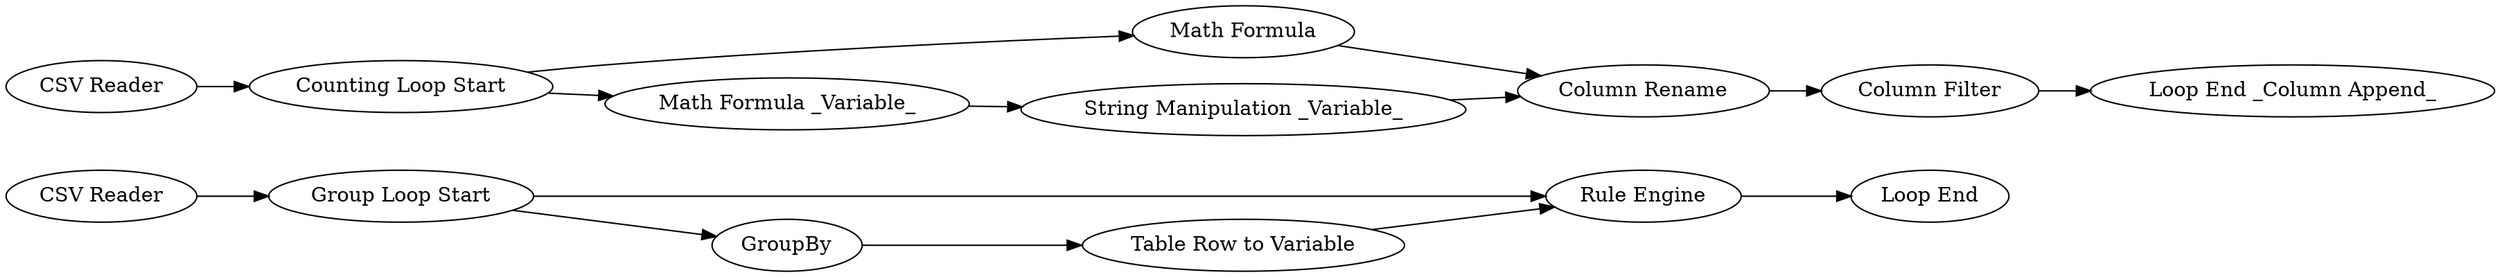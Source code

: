digraph {
	33 -> 34
	5 -> 33
	27 -> 32
	29 -> 28
	37 -> 39
	32 -> 5
	38 -> 37
	28 -> 38
	27 -> 33
	39 -> 40
	35 -> 36
	26 -> 27
	36 -> 37
	28 -> 35
	5 [label="Table Row to Variable"]
	27 [label="Group Loop Start"]
	35 [label="Math Formula _Variable_"]
	34 [label="Loop End"]
	29 [label="CSV Reader"]
	28 [label="Counting Loop Start"]
	36 [label="String Manipulation _Variable_"]
	26 [label="CSV Reader"]
	40 [label="Loop End _Column Append_"]
	39 [label="Column Filter"]
	33 [label="Rule Engine"]
	32 [label=GroupBy]
	38 [label="Math Formula"]
	37 [label="Column Rename"]
	rankdir=LR
}
